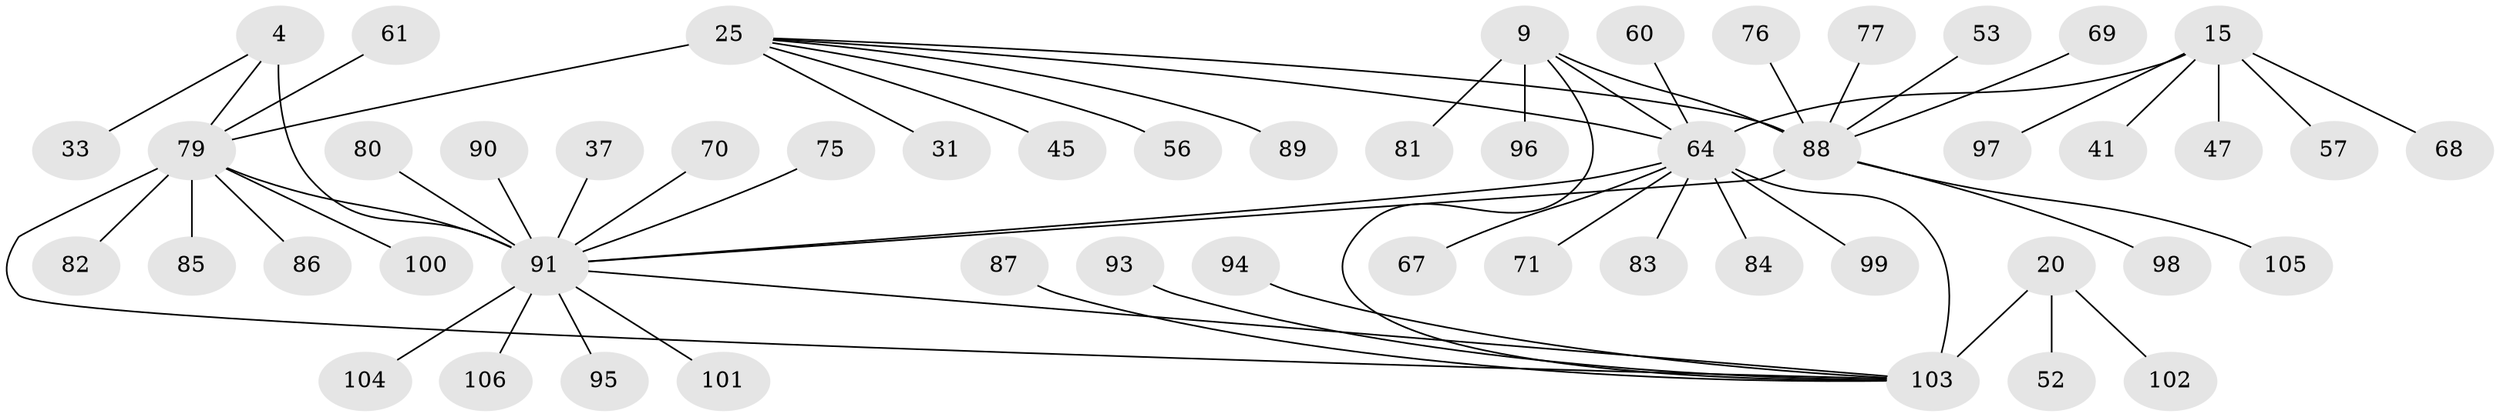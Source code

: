 // original degree distribution, {9: 0.04716981132075472, 5: 0.03773584905660377, 13: 0.018867924528301886, 7: 0.04716981132075472, 8: 0.02830188679245283, 6: 0.03773584905660377, 10: 0.009433962264150943, 11: 0.009433962264150943, 2: 0.12264150943396226, 1: 0.6320754716981132, 4: 0.009433962264150943}
// Generated by graph-tools (version 1.1) at 2025/55/03/09/25 04:55:15]
// undirected, 53 vertices, 59 edges
graph export_dot {
graph [start="1"]
  node [color=gray90,style=filled];
  4 [super="+2"];
  9 [super="+8"];
  15 [super="+14"];
  20 [super="+16"];
  25 [super="+22"];
  31;
  33;
  37;
  41;
  45;
  47;
  52;
  53 [super="+32"];
  56;
  57;
  60;
  61;
  64 [super="+13+43+46"];
  67;
  68 [super="+30"];
  69;
  70;
  71;
  75;
  76;
  77;
  79 [super="+24+28+40+42+44+50+63+48+58"];
  80;
  81;
  82;
  83;
  84;
  85;
  86;
  87;
  88 [super="+26+10+34+38+49"];
  89 [super="+35"];
  90 [super="+74"];
  91 [super="+66+5+36+27+29"];
  93;
  94;
  95;
  96 [super="+92"];
  97;
  98;
  99;
  100;
  101;
  102;
  103 [super="+73+65+72+78"];
  104 [super="+59"];
  105;
  106;
  4 -- 33;
  4 -- 91 [weight=6];
  4 -- 79;
  9 -- 81;
  9 -- 96;
  9 -- 88 [weight=6];
  9 -- 103;
  9 -- 64;
  15 -- 57;
  15 -- 97;
  15 -- 41;
  15 -- 47;
  15 -- 68;
  15 -- 64 [weight=6];
  20 -- 102;
  20 -- 52;
  20 -- 103 [weight=6];
  25 -- 31;
  25 -- 56;
  25 -- 45;
  25 -- 89;
  25 -- 88;
  25 -- 79 [weight=6];
  25 -- 64;
  37 -- 91;
  53 -- 88;
  60 -- 64;
  61 -- 79;
  64 -- 67;
  64 -- 99;
  64 -- 71;
  64 -- 103;
  64 -- 83;
  64 -- 84;
  64 -- 91 [weight=3];
  69 -- 88;
  70 -- 91;
  75 -- 91;
  76 -- 88;
  77 -- 88;
  79 -- 82;
  79 -- 85;
  79 -- 86;
  79 -- 100;
  79 -- 91 [weight=2];
  79 -- 103;
  80 -- 91;
  87 -- 103;
  88 -- 91 [weight=2];
  88 -- 98;
  88 -- 105;
  90 -- 91;
  91 -- 95;
  91 -- 101;
  91 -- 104;
  91 -- 106;
  91 -- 103;
  93 -- 103;
  94 -- 103;
}

